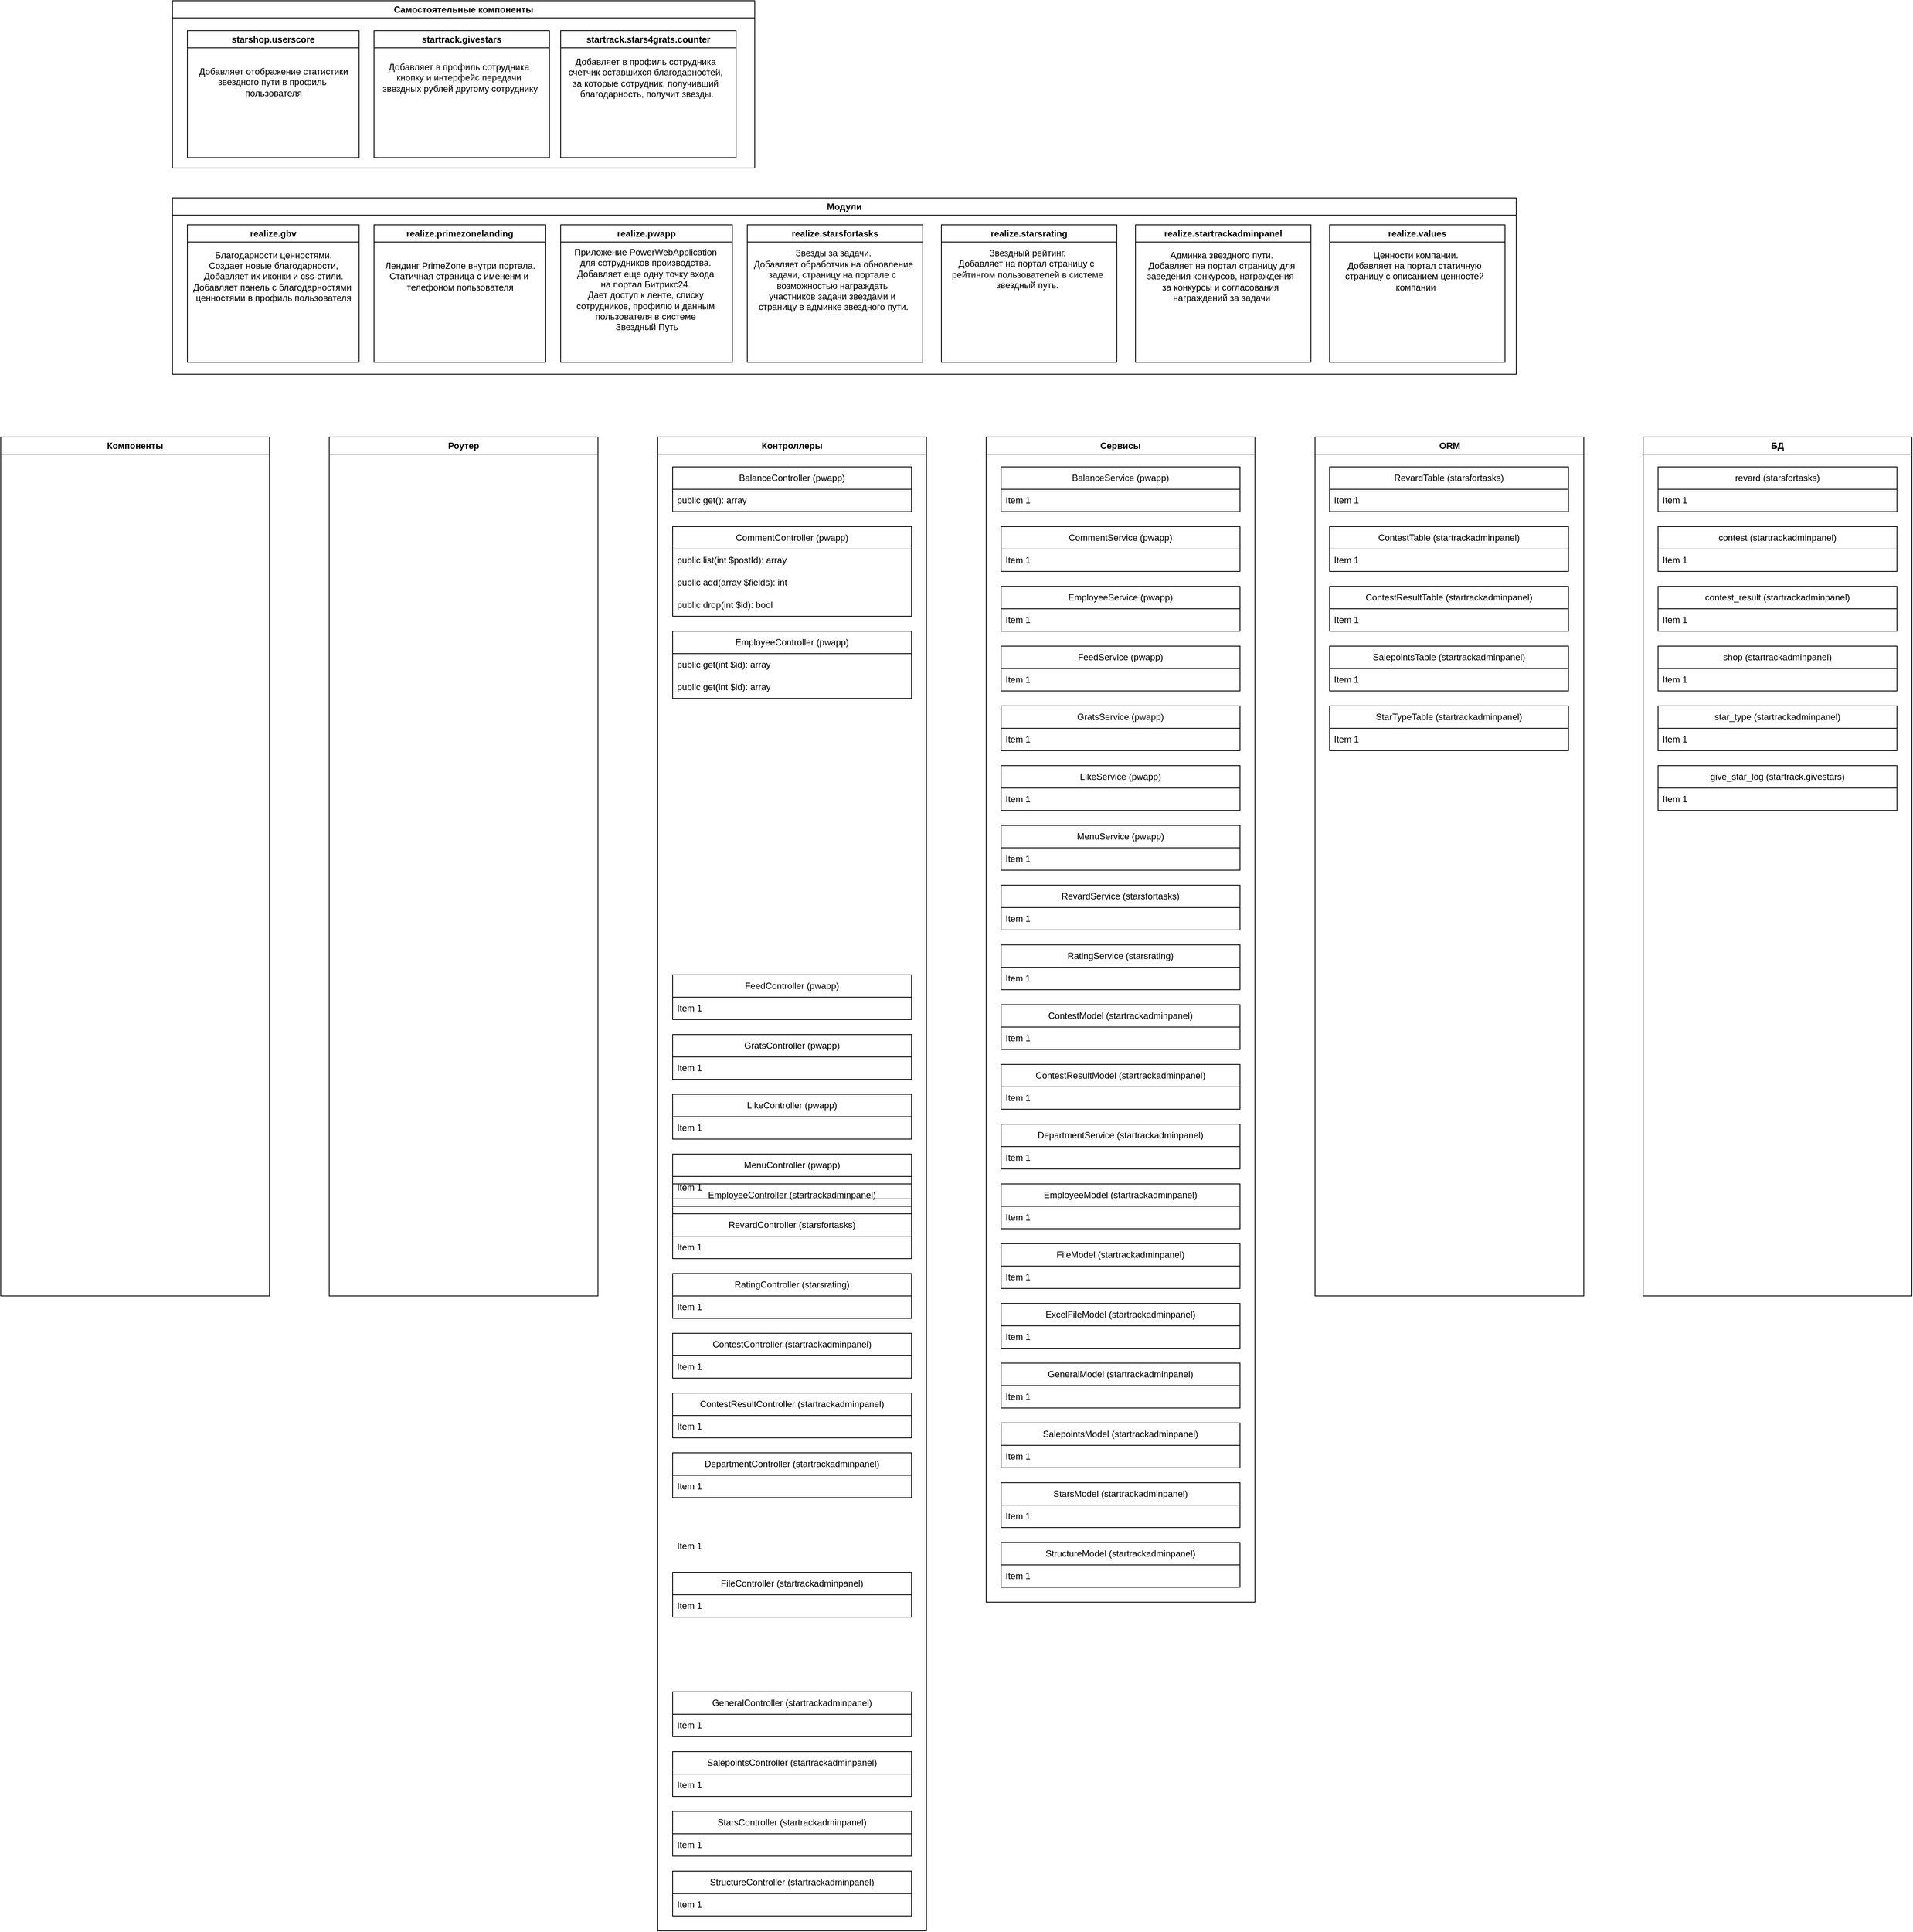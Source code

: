 <mxfile version="26.1.3">
  <diagram name="Страница — 1" id="7YhYr_va-TCdTjCw_P9J">
    <mxGraphModel dx="2718" dy="1756" grid="1" gridSize="10" guides="1" tooltips="1" connect="1" arrows="1" fold="1" page="1" pageScale="1" pageWidth="827" pageHeight="1169" math="0" shadow="0">
      <root>
        <mxCell id="0" />
        <mxCell id="1" parent="0" />
        <mxCell id="W7qoIp80rK4BXS5TUZ5P-1" value="Роутер" style="swimlane;whiteSpace=wrap;html=1;" parent="1" vertex="1">
          <mxGeometry x="-440" width="360" height="1150" as="geometry" />
        </mxCell>
        <mxCell id="W7qoIp80rK4BXS5TUZ5P-2" value="Контроллеры" style="swimlane;whiteSpace=wrap;html=1;" parent="1" vertex="1">
          <mxGeometry width="360" height="2000" as="geometry" />
        </mxCell>
        <mxCell id="W7qoIp80rK4BXS5TUZ5P-6" value="BalanceController (pwapp)" style="swimlane;fontStyle=0;childLayout=stackLayout;horizontal=1;startSize=30;horizontalStack=0;resizeParent=1;resizeParentMax=0;resizeLast=0;collapsible=1;marginBottom=0;whiteSpace=wrap;html=1;" parent="W7qoIp80rK4BXS5TUZ5P-2" vertex="1">
          <mxGeometry x="20" y="40" width="320" height="60" as="geometry" />
        </mxCell>
        <mxCell id="W7qoIp80rK4BXS5TUZ5P-7" value="public get(): array" style="text;strokeColor=none;fillColor=none;align=left;verticalAlign=middle;spacingLeft=4;spacingRight=4;overflow=hidden;points=[[0,0.5],[1,0.5]];portConstraint=eastwest;rotatable=0;whiteSpace=wrap;html=1;" parent="W7qoIp80rK4BXS5TUZ5P-6" vertex="1">
          <mxGeometry y="30" width="320" height="30" as="geometry" />
        </mxCell>
        <mxCell id="W7qoIp80rK4BXS5TUZ5P-11" value="CommentController (pwapp)" style="swimlane;fontStyle=0;childLayout=stackLayout;horizontal=1;startSize=30;horizontalStack=0;resizeParent=1;resizeParentMax=0;resizeLast=0;collapsible=1;marginBottom=0;whiteSpace=wrap;html=1;" parent="W7qoIp80rK4BXS5TUZ5P-2" vertex="1">
          <mxGeometry x="20" y="120" width="320" height="120" as="geometry" />
        </mxCell>
        <mxCell id="W7qoIp80rK4BXS5TUZ5P-164" value="public list(int $postId): array" style="text;strokeColor=none;fillColor=none;align=left;verticalAlign=middle;spacingLeft=4;spacingRight=4;overflow=hidden;points=[[0,0.5],[1,0.5]];portConstraint=eastwest;rotatable=0;whiteSpace=wrap;html=1;" parent="W7qoIp80rK4BXS5TUZ5P-11" vertex="1">
          <mxGeometry y="30" width="320" height="30" as="geometry" />
        </mxCell>
        <mxCell id="W7qoIp80rK4BXS5TUZ5P-165" value="public add(array $fields): int" style="text;strokeColor=none;fillColor=none;align=left;verticalAlign=middle;spacingLeft=4;spacingRight=4;overflow=hidden;points=[[0,0.5],[1,0.5]];portConstraint=eastwest;rotatable=0;whiteSpace=wrap;html=1;" parent="W7qoIp80rK4BXS5TUZ5P-11" vertex="1">
          <mxGeometry y="60" width="320" height="30" as="geometry" />
        </mxCell>
        <mxCell id="W7qoIp80rK4BXS5TUZ5P-12" value="public drop(int $id): bool" style="text;strokeColor=none;fillColor=none;align=left;verticalAlign=middle;spacingLeft=4;spacingRight=4;overflow=hidden;points=[[0,0.5],[1,0.5]];portConstraint=eastwest;rotatable=0;whiteSpace=wrap;html=1;" parent="W7qoIp80rK4BXS5TUZ5P-11" vertex="1">
          <mxGeometry y="90" width="320" height="30" as="geometry" />
        </mxCell>
        <mxCell id="W7qoIp80rK4BXS5TUZ5P-63" value="EmployeeController (startrackadminpanel)" style="swimlane;fontStyle=0;childLayout=stackLayout;horizontal=1;startSize=30;horizontalStack=0;resizeParent=1;resizeParentMax=0;resizeLast=0;collapsible=1;marginBottom=0;whiteSpace=wrap;html=1;" parent="W7qoIp80rK4BXS5TUZ5P-2" vertex="1">
          <mxGeometry x="20" y="1000" width="320" height="60" as="geometry" />
        </mxCell>
        <mxCell id="W7qoIp80rK4BXS5TUZ5P-18" value="EmployeeController (pwapp)" style="swimlane;fontStyle=0;childLayout=stackLayout;horizontal=1;startSize=30;horizontalStack=0;resizeParent=1;resizeParentMax=0;resizeLast=0;collapsible=1;marginBottom=0;whiteSpace=wrap;html=1;" parent="W7qoIp80rK4BXS5TUZ5P-2" vertex="1">
          <mxGeometry x="20" y="260" width="320" height="90" as="geometry" />
        </mxCell>
        <mxCell id="dHAQn9XlCyXdEDSMRAJb-1" value="public get(int $id): array" style="text;strokeColor=none;fillColor=none;align=left;verticalAlign=middle;spacingLeft=4;spacingRight=4;overflow=hidden;points=[[0,0.5],[1,0.5]];portConstraint=eastwest;rotatable=0;whiteSpace=wrap;html=1;" vertex="1" parent="W7qoIp80rK4BXS5TUZ5P-18">
          <mxGeometry y="30" width="320" height="30" as="geometry" />
        </mxCell>
        <mxCell id="W7qoIp80rK4BXS5TUZ5P-166" value="public get(int $id): array" style="text;strokeColor=none;fillColor=none;align=left;verticalAlign=middle;spacingLeft=4;spacingRight=4;overflow=hidden;points=[[0,0.5],[1,0.5]];portConstraint=eastwest;rotatable=0;whiteSpace=wrap;html=1;" parent="W7qoIp80rK4BXS5TUZ5P-18" vertex="1">
          <mxGeometry y="60" width="320" height="30" as="geometry" />
        </mxCell>
        <mxCell id="W7qoIp80rK4BXS5TUZ5P-20" value="FeedController (pwapp)" style="swimlane;fontStyle=0;childLayout=stackLayout;horizontal=1;startSize=30;horizontalStack=0;resizeParent=1;resizeParentMax=0;resizeLast=0;collapsible=1;marginBottom=0;whiteSpace=wrap;html=1;" parent="W7qoIp80rK4BXS5TUZ5P-2" vertex="1">
          <mxGeometry x="20" y="720" width="320" height="60" as="geometry" />
        </mxCell>
        <mxCell id="W7qoIp80rK4BXS5TUZ5P-21" value="Item 1" style="text;strokeColor=none;fillColor=none;align=left;verticalAlign=middle;spacingLeft=4;spacingRight=4;overflow=hidden;points=[[0,0.5],[1,0.5]];portConstraint=eastwest;rotatable=0;whiteSpace=wrap;html=1;" parent="W7qoIp80rK4BXS5TUZ5P-20" vertex="1">
          <mxGeometry y="30" width="320" height="30" as="geometry" />
        </mxCell>
        <mxCell id="W7qoIp80rK4BXS5TUZ5P-22" value="GratsController (pwapp)" style="swimlane;fontStyle=0;childLayout=stackLayout;horizontal=1;startSize=30;horizontalStack=0;resizeParent=1;resizeParentMax=0;resizeLast=0;collapsible=1;marginBottom=0;whiteSpace=wrap;html=1;" parent="W7qoIp80rK4BXS5TUZ5P-2" vertex="1">
          <mxGeometry x="20" y="800" width="320" height="60" as="geometry" />
        </mxCell>
        <mxCell id="W7qoIp80rK4BXS5TUZ5P-23" value="Item 1" style="text;strokeColor=none;fillColor=none;align=left;verticalAlign=middle;spacingLeft=4;spacingRight=4;overflow=hidden;points=[[0,0.5],[1,0.5]];portConstraint=eastwest;rotatable=0;whiteSpace=wrap;html=1;" parent="W7qoIp80rK4BXS5TUZ5P-22" vertex="1">
          <mxGeometry y="30" width="320" height="30" as="geometry" />
        </mxCell>
        <mxCell id="W7qoIp80rK4BXS5TUZ5P-24" value="LikeController (pwapp)" style="swimlane;fontStyle=0;childLayout=stackLayout;horizontal=1;startSize=30;horizontalStack=0;resizeParent=1;resizeParentMax=0;resizeLast=0;collapsible=1;marginBottom=0;whiteSpace=wrap;html=1;" parent="W7qoIp80rK4BXS5TUZ5P-2" vertex="1">
          <mxGeometry x="20" y="880" width="320" height="60" as="geometry" />
        </mxCell>
        <mxCell id="W7qoIp80rK4BXS5TUZ5P-25" value="Item 1" style="text;strokeColor=none;fillColor=none;align=left;verticalAlign=middle;spacingLeft=4;spacingRight=4;overflow=hidden;points=[[0,0.5],[1,0.5]];portConstraint=eastwest;rotatable=0;whiteSpace=wrap;html=1;" parent="W7qoIp80rK4BXS5TUZ5P-24" vertex="1">
          <mxGeometry y="30" width="320" height="30" as="geometry" />
        </mxCell>
        <mxCell id="W7qoIp80rK4BXS5TUZ5P-26" value="MenuController (pwapp)" style="swimlane;fontStyle=0;childLayout=stackLayout;horizontal=1;startSize=30;horizontalStack=0;resizeParent=1;resizeParentMax=0;resizeLast=0;collapsible=1;marginBottom=0;whiteSpace=wrap;html=1;" parent="W7qoIp80rK4BXS5TUZ5P-2" vertex="1">
          <mxGeometry x="20" y="960" width="320" height="60" as="geometry" />
        </mxCell>
        <mxCell id="W7qoIp80rK4BXS5TUZ5P-27" value="Item 1" style="text;strokeColor=none;fillColor=none;align=left;verticalAlign=middle;spacingLeft=4;spacingRight=4;overflow=hidden;points=[[0,0.5],[1,0.5]];portConstraint=eastwest;rotatable=0;whiteSpace=wrap;html=1;" parent="W7qoIp80rK4BXS5TUZ5P-26" vertex="1">
          <mxGeometry y="30" width="320" height="30" as="geometry" />
        </mxCell>
        <mxCell id="W7qoIp80rK4BXS5TUZ5P-43" value="RevardController (starsfortasks)" style="swimlane;fontStyle=0;childLayout=stackLayout;horizontal=1;startSize=30;horizontalStack=0;resizeParent=1;resizeParentMax=0;resizeLast=0;collapsible=1;marginBottom=0;whiteSpace=wrap;html=1;" parent="W7qoIp80rK4BXS5TUZ5P-2" vertex="1">
          <mxGeometry x="20" y="1040" width="320" height="60" as="geometry" />
        </mxCell>
        <mxCell id="W7qoIp80rK4BXS5TUZ5P-44" value="Item 1" style="text;strokeColor=none;fillColor=none;align=left;verticalAlign=middle;spacingLeft=4;spacingRight=4;overflow=hidden;points=[[0,0.5],[1,0.5]];portConstraint=eastwest;rotatable=0;whiteSpace=wrap;html=1;" parent="W7qoIp80rK4BXS5TUZ5P-43" vertex="1">
          <mxGeometry y="30" width="320" height="30" as="geometry" />
        </mxCell>
        <mxCell id="W7qoIp80rK4BXS5TUZ5P-45" value="RatingController (starsrating)" style="swimlane;fontStyle=0;childLayout=stackLayout;horizontal=1;startSize=30;horizontalStack=0;resizeParent=1;resizeParentMax=0;resizeLast=0;collapsible=1;marginBottom=0;whiteSpace=wrap;html=1;" parent="W7qoIp80rK4BXS5TUZ5P-2" vertex="1">
          <mxGeometry x="20" y="1120" width="320" height="60" as="geometry" />
        </mxCell>
        <mxCell id="W7qoIp80rK4BXS5TUZ5P-46" value="Item 1" style="text;strokeColor=none;fillColor=none;align=left;verticalAlign=middle;spacingLeft=4;spacingRight=4;overflow=hidden;points=[[0,0.5],[1,0.5]];portConstraint=eastwest;rotatable=0;whiteSpace=wrap;html=1;" parent="W7qoIp80rK4BXS5TUZ5P-45" vertex="1">
          <mxGeometry y="30" width="320" height="30" as="geometry" />
        </mxCell>
        <mxCell id="W7qoIp80rK4BXS5TUZ5P-47" value="ContestController (startrackadminpanel)" style="swimlane;fontStyle=0;childLayout=stackLayout;horizontal=1;startSize=30;horizontalStack=0;resizeParent=1;resizeParentMax=0;resizeLast=0;collapsible=1;marginBottom=0;whiteSpace=wrap;html=1;" parent="W7qoIp80rK4BXS5TUZ5P-2" vertex="1">
          <mxGeometry x="20" y="1200" width="320" height="60" as="geometry" />
        </mxCell>
        <mxCell id="W7qoIp80rK4BXS5TUZ5P-48" value="Item 1" style="text;strokeColor=none;fillColor=none;align=left;verticalAlign=middle;spacingLeft=4;spacingRight=4;overflow=hidden;points=[[0,0.5],[1,0.5]];portConstraint=eastwest;rotatable=0;whiteSpace=wrap;html=1;" parent="W7qoIp80rK4BXS5TUZ5P-47" vertex="1">
          <mxGeometry y="30" width="320" height="30" as="geometry" />
        </mxCell>
        <mxCell id="W7qoIp80rK4BXS5TUZ5P-49" value="ContestResultController (startrackadminpanel)" style="swimlane;fontStyle=0;childLayout=stackLayout;horizontal=1;startSize=30;horizontalStack=0;resizeParent=1;resizeParentMax=0;resizeLast=0;collapsible=1;marginBottom=0;whiteSpace=wrap;html=1;" parent="W7qoIp80rK4BXS5TUZ5P-2" vertex="1">
          <mxGeometry x="20" y="1280" width="320" height="60" as="geometry" />
        </mxCell>
        <mxCell id="W7qoIp80rK4BXS5TUZ5P-50" value="Item 1" style="text;strokeColor=none;fillColor=none;align=left;verticalAlign=middle;spacingLeft=4;spacingRight=4;overflow=hidden;points=[[0,0.5],[1,0.5]];portConstraint=eastwest;rotatable=0;whiteSpace=wrap;html=1;" parent="W7qoIp80rK4BXS5TUZ5P-49" vertex="1">
          <mxGeometry y="30" width="320" height="30" as="geometry" />
        </mxCell>
        <mxCell id="W7qoIp80rK4BXS5TUZ5P-51" value="DepartmentController (startrackadminpanel)" style="swimlane;fontStyle=0;childLayout=stackLayout;horizontal=1;startSize=30;horizontalStack=0;resizeParent=1;resizeParentMax=0;resizeLast=0;collapsible=1;marginBottom=0;whiteSpace=wrap;html=1;" parent="W7qoIp80rK4BXS5TUZ5P-2" vertex="1">
          <mxGeometry x="20" y="1360" width="320" height="60" as="geometry" />
        </mxCell>
        <mxCell id="W7qoIp80rK4BXS5TUZ5P-52" value="Item 1" style="text;strokeColor=none;fillColor=none;align=left;verticalAlign=middle;spacingLeft=4;spacingRight=4;overflow=hidden;points=[[0,0.5],[1,0.5]];portConstraint=eastwest;rotatable=0;whiteSpace=wrap;html=1;" parent="W7qoIp80rK4BXS5TUZ5P-51" vertex="1">
          <mxGeometry y="30" width="320" height="30" as="geometry" />
        </mxCell>
        <mxCell id="W7qoIp80rK4BXS5TUZ5P-64" value="Item 1" style="text;strokeColor=none;fillColor=none;align=left;verticalAlign=middle;spacingLeft=4;spacingRight=4;overflow=hidden;points=[[0,0.5],[1,0.5]];portConstraint=eastwest;rotatable=0;whiteSpace=wrap;html=1;" parent="W7qoIp80rK4BXS5TUZ5P-2" vertex="1">
          <mxGeometry x="20" y="1470" width="320" height="30" as="geometry" />
        </mxCell>
        <mxCell id="W7qoIp80rK4BXS5TUZ5P-53" value="FileController (startrackadminpanel)" style="swimlane;fontStyle=0;childLayout=stackLayout;horizontal=1;startSize=30;horizontalStack=0;resizeParent=1;resizeParentMax=0;resizeLast=0;collapsible=1;marginBottom=0;whiteSpace=wrap;html=1;" parent="W7qoIp80rK4BXS5TUZ5P-2" vertex="1">
          <mxGeometry x="20" y="1520" width="320" height="60" as="geometry" />
        </mxCell>
        <mxCell id="W7qoIp80rK4BXS5TUZ5P-54" value="Item 1" style="text;strokeColor=none;fillColor=none;align=left;verticalAlign=middle;spacingLeft=4;spacingRight=4;overflow=hidden;points=[[0,0.5],[1,0.5]];portConstraint=eastwest;rotatable=0;whiteSpace=wrap;html=1;" parent="W7qoIp80rK4BXS5TUZ5P-53" vertex="1">
          <mxGeometry y="30" width="320" height="30" as="geometry" />
        </mxCell>
        <mxCell id="W7qoIp80rK4BXS5TUZ5P-55" value="GeneralController (startrackadminpanel)" style="swimlane;fontStyle=0;childLayout=stackLayout;horizontal=1;startSize=30;horizontalStack=0;resizeParent=1;resizeParentMax=0;resizeLast=0;collapsible=1;marginBottom=0;whiteSpace=wrap;html=1;" parent="W7qoIp80rK4BXS5TUZ5P-2" vertex="1">
          <mxGeometry x="20" y="1680" width="320" height="60" as="geometry" />
        </mxCell>
        <mxCell id="W7qoIp80rK4BXS5TUZ5P-56" value="Item 1" style="text;strokeColor=none;fillColor=none;align=left;verticalAlign=middle;spacingLeft=4;spacingRight=4;overflow=hidden;points=[[0,0.5],[1,0.5]];portConstraint=eastwest;rotatable=0;whiteSpace=wrap;html=1;" parent="W7qoIp80rK4BXS5TUZ5P-55" vertex="1">
          <mxGeometry y="30" width="320" height="30" as="geometry" />
        </mxCell>
        <mxCell id="W7qoIp80rK4BXS5TUZ5P-57" value="SalepointsController (startrackadminpanel)" style="swimlane;fontStyle=0;childLayout=stackLayout;horizontal=1;startSize=30;horizontalStack=0;resizeParent=1;resizeParentMax=0;resizeLast=0;collapsible=1;marginBottom=0;whiteSpace=wrap;html=1;" parent="W7qoIp80rK4BXS5TUZ5P-2" vertex="1">
          <mxGeometry x="20" y="1760" width="320" height="60" as="geometry" />
        </mxCell>
        <mxCell id="W7qoIp80rK4BXS5TUZ5P-58" value="Item 1" style="text;strokeColor=none;fillColor=none;align=left;verticalAlign=middle;spacingLeft=4;spacingRight=4;overflow=hidden;points=[[0,0.5],[1,0.5]];portConstraint=eastwest;rotatable=0;whiteSpace=wrap;html=1;" parent="W7qoIp80rK4BXS5TUZ5P-57" vertex="1">
          <mxGeometry y="30" width="320" height="30" as="geometry" />
        </mxCell>
        <mxCell id="W7qoIp80rK4BXS5TUZ5P-59" value="StarsController (startrackadminpanel)" style="swimlane;fontStyle=0;childLayout=stackLayout;horizontal=1;startSize=30;horizontalStack=0;resizeParent=1;resizeParentMax=0;resizeLast=0;collapsible=1;marginBottom=0;whiteSpace=wrap;html=1;" parent="W7qoIp80rK4BXS5TUZ5P-2" vertex="1">
          <mxGeometry x="20" y="1840" width="320" height="60" as="geometry" />
        </mxCell>
        <mxCell id="W7qoIp80rK4BXS5TUZ5P-60" value="Item 1" style="text;strokeColor=none;fillColor=none;align=left;verticalAlign=middle;spacingLeft=4;spacingRight=4;overflow=hidden;points=[[0,0.5],[1,0.5]];portConstraint=eastwest;rotatable=0;whiteSpace=wrap;html=1;" parent="W7qoIp80rK4BXS5TUZ5P-59" vertex="1">
          <mxGeometry y="30" width="320" height="30" as="geometry" />
        </mxCell>
        <mxCell id="W7qoIp80rK4BXS5TUZ5P-61" value="StructureController (startrackadminpanel)" style="swimlane;fontStyle=0;childLayout=stackLayout;horizontal=1;startSize=30;horizontalStack=0;resizeParent=1;resizeParentMax=0;resizeLast=0;collapsible=1;marginBottom=0;whiteSpace=wrap;html=1;" parent="W7qoIp80rK4BXS5TUZ5P-2" vertex="1">
          <mxGeometry x="20" y="1920" width="320" height="60" as="geometry" />
        </mxCell>
        <mxCell id="W7qoIp80rK4BXS5TUZ5P-62" value="Item 1" style="text;strokeColor=none;fillColor=none;align=left;verticalAlign=middle;spacingLeft=4;spacingRight=4;overflow=hidden;points=[[0,0.5],[1,0.5]];portConstraint=eastwest;rotatable=0;whiteSpace=wrap;html=1;" parent="W7qoIp80rK4BXS5TUZ5P-61" vertex="1">
          <mxGeometry y="30" width="320" height="30" as="geometry" />
        </mxCell>
        <mxCell id="W7qoIp80rK4BXS5TUZ5P-3" value="Сервисы" style="swimlane;whiteSpace=wrap;html=1;" parent="1" vertex="1">
          <mxGeometry x="440" width="360" height="1560" as="geometry" />
        </mxCell>
        <mxCell id="W7qoIp80rK4BXS5TUZ5P-93" value="BalanceService (pwapp)" style="swimlane;fontStyle=0;childLayout=stackLayout;horizontal=1;startSize=30;horizontalStack=0;resizeParent=1;resizeParentMax=0;resizeLast=0;collapsible=1;marginBottom=0;whiteSpace=wrap;html=1;" parent="W7qoIp80rK4BXS5TUZ5P-3" vertex="1">
          <mxGeometry x="20" y="40" width="320" height="60" as="geometry" />
        </mxCell>
        <mxCell id="W7qoIp80rK4BXS5TUZ5P-94" value="Item 1" style="text;strokeColor=none;fillColor=none;align=left;verticalAlign=middle;spacingLeft=4;spacingRight=4;overflow=hidden;points=[[0,0.5],[1,0.5]];portConstraint=eastwest;rotatable=0;whiteSpace=wrap;html=1;" parent="W7qoIp80rK4BXS5TUZ5P-93" vertex="1">
          <mxGeometry y="30" width="320" height="30" as="geometry" />
        </mxCell>
        <mxCell id="W7qoIp80rK4BXS5TUZ5P-95" value="CommentService (pwapp)" style="swimlane;fontStyle=0;childLayout=stackLayout;horizontal=1;startSize=30;horizontalStack=0;resizeParent=1;resizeParentMax=0;resizeLast=0;collapsible=1;marginBottom=0;whiteSpace=wrap;html=1;" parent="W7qoIp80rK4BXS5TUZ5P-3" vertex="1">
          <mxGeometry x="20" y="120" width="320" height="60" as="geometry" />
        </mxCell>
        <mxCell id="W7qoIp80rK4BXS5TUZ5P-96" value="Item 1" style="text;strokeColor=none;fillColor=none;align=left;verticalAlign=middle;spacingLeft=4;spacingRight=4;overflow=hidden;points=[[0,0.5],[1,0.5]];portConstraint=eastwest;rotatable=0;whiteSpace=wrap;html=1;" parent="W7qoIp80rK4BXS5TUZ5P-95" vertex="1">
          <mxGeometry y="30" width="320" height="30" as="geometry" />
        </mxCell>
        <mxCell id="W7qoIp80rK4BXS5TUZ5P-97" value="EmployeeService (pwapp)" style="swimlane;fontStyle=0;childLayout=stackLayout;horizontal=1;startSize=30;horizontalStack=0;resizeParent=1;resizeParentMax=0;resizeLast=0;collapsible=1;marginBottom=0;whiteSpace=wrap;html=1;" parent="W7qoIp80rK4BXS5TUZ5P-3" vertex="1">
          <mxGeometry x="20" y="200" width="320" height="60" as="geometry" />
        </mxCell>
        <mxCell id="W7qoIp80rK4BXS5TUZ5P-98" value="Item 1" style="text;strokeColor=none;fillColor=none;align=left;verticalAlign=middle;spacingLeft=4;spacingRight=4;overflow=hidden;points=[[0,0.5],[1,0.5]];portConstraint=eastwest;rotatable=0;whiteSpace=wrap;html=1;" parent="W7qoIp80rK4BXS5TUZ5P-97" vertex="1">
          <mxGeometry y="30" width="320" height="30" as="geometry" />
        </mxCell>
        <mxCell id="W7qoIp80rK4BXS5TUZ5P-99" value="FeedService (pwapp)" style="swimlane;fontStyle=0;childLayout=stackLayout;horizontal=1;startSize=30;horizontalStack=0;resizeParent=1;resizeParentMax=0;resizeLast=0;collapsible=1;marginBottom=0;whiteSpace=wrap;html=1;" parent="W7qoIp80rK4BXS5TUZ5P-3" vertex="1">
          <mxGeometry x="20" y="280" width="320" height="60" as="geometry" />
        </mxCell>
        <mxCell id="W7qoIp80rK4BXS5TUZ5P-100" value="Item 1" style="text;strokeColor=none;fillColor=none;align=left;verticalAlign=middle;spacingLeft=4;spacingRight=4;overflow=hidden;points=[[0,0.5],[1,0.5]];portConstraint=eastwest;rotatable=0;whiteSpace=wrap;html=1;" parent="W7qoIp80rK4BXS5TUZ5P-99" vertex="1">
          <mxGeometry y="30" width="320" height="30" as="geometry" />
        </mxCell>
        <mxCell id="W7qoIp80rK4BXS5TUZ5P-101" value="GratsService (pwapp)" style="swimlane;fontStyle=0;childLayout=stackLayout;horizontal=1;startSize=30;horizontalStack=0;resizeParent=1;resizeParentMax=0;resizeLast=0;collapsible=1;marginBottom=0;whiteSpace=wrap;html=1;" parent="W7qoIp80rK4BXS5TUZ5P-3" vertex="1">
          <mxGeometry x="20" y="360" width="320" height="60" as="geometry" />
        </mxCell>
        <mxCell id="W7qoIp80rK4BXS5TUZ5P-102" value="Item 1" style="text;strokeColor=none;fillColor=none;align=left;verticalAlign=middle;spacingLeft=4;spacingRight=4;overflow=hidden;points=[[0,0.5],[1,0.5]];portConstraint=eastwest;rotatable=0;whiteSpace=wrap;html=1;" parent="W7qoIp80rK4BXS5TUZ5P-101" vertex="1">
          <mxGeometry y="30" width="320" height="30" as="geometry" />
        </mxCell>
        <mxCell id="W7qoIp80rK4BXS5TUZ5P-103" value="LikeService (pwapp)" style="swimlane;fontStyle=0;childLayout=stackLayout;horizontal=1;startSize=30;horizontalStack=0;resizeParent=1;resizeParentMax=0;resizeLast=0;collapsible=1;marginBottom=0;whiteSpace=wrap;html=1;" parent="W7qoIp80rK4BXS5TUZ5P-3" vertex="1">
          <mxGeometry x="20" y="440" width="320" height="60" as="geometry" />
        </mxCell>
        <mxCell id="W7qoIp80rK4BXS5TUZ5P-104" value="Item 1" style="text;strokeColor=none;fillColor=none;align=left;verticalAlign=middle;spacingLeft=4;spacingRight=4;overflow=hidden;points=[[0,0.5],[1,0.5]];portConstraint=eastwest;rotatable=0;whiteSpace=wrap;html=1;" parent="W7qoIp80rK4BXS5TUZ5P-103" vertex="1">
          <mxGeometry y="30" width="320" height="30" as="geometry" />
        </mxCell>
        <mxCell id="W7qoIp80rK4BXS5TUZ5P-105" value="MenuService (pwapp)" style="swimlane;fontStyle=0;childLayout=stackLayout;horizontal=1;startSize=30;horizontalStack=0;resizeParent=1;resizeParentMax=0;resizeLast=0;collapsible=1;marginBottom=0;whiteSpace=wrap;html=1;" parent="W7qoIp80rK4BXS5TUZ5P-3" vertex="1">
          <mxGeometry x="20" y="520" width="320" height="60" as="geometry" />
        </mxCell>
        <mxCell id="W7qoIp80rK4BXS5TUZ5P-106" value="Item 1" style="text;strokeColor=none;fillColor=none;align=left;verticalAlign=middle;spacingLeft=4;spacingRight=4;overflow=hidden;points=[[0,0.5],[1,0.5]];portConstraint=eastwest;rotatable=0;whiteSpace=wrap;html=1;" parent="W7qoIp80rK4BXS5TUZ5P-105" vertex="1">
          <mxGeometry y="30" width="320" height="30" as="geometry" />
        </mxCell>
        <mxCell id="W7qoIp80rK4BXS5TUZ5P-107" value="RevardService (starsfortasks)" style="swimlane;fontStyle=0;childLayout=stackLayout;horizontal=1;startSize=30;horizontalStack=0;resizeParent=1;resizeParentMax=0;resizeLast=0;collapsible=1;marginBottom=0;whiteSpace=wrap;html=1;" parent="W7qoIp80rK4BXS5TUZ5P-3" vertex="1">
          <mxGeometry x="20" y="600" width="320" height="60" as="geometry" />
        </mxCell>
        <mxCell id="W7qoIp80rK4BXS5TUZ5P-108" value="Item 1" style="text;strokeColor=none;fillColor=none;align=left;verticalAlign=middle;spacingLeft=4;spacingRight=4;overflow=hidden;points=[[0,0.5],[1,0.5]];portConstraint=eastwest;rotatable=0;whiteSpace=wrap;html=1;" parent="W7qoIp80rK4BXS5TUZ5P-107" vertex="1">
          <mxGeometry y="30" width="320" height="30" as="geometry" />
        </mxCell>
        <mxCell id="W7qoIp80rK4BXS5TUZ5P-109" value="RatingService (starsrating)" style="swimlane;fontStyle=0;childLayout=stackLayout;horizontal=1;startSize=30;horizontalStack=0;resizeParent=1;resizeParentMax=0;resizeLast=0;collapsible=1;marginBottom=0;whiteSpace=wrap;html=1;" parent="W7qoIp80rK4BXS5TUZ5P-3" vertex="1">
          <mxGeometry x="20" y="680" width="320" height="60" as="geometry" />
        </mxCell>
        <mxCell id="W7qoIp80rK4BXS5TUZ5P-110" value="Item 1" style="text;strokeColor=none;fillColor=none;align=left;verticalAlign=middle;spacingLeft=4;spacingRight=4;overflow=hidden;points=[[0,0.5],[1,0.5]];portConstraint=eastwest;rotatable=0;whiteSpace=wrap;html=1;" parent="W7qoIp80rK4BXS5TUZ5P-109" vertex="1">
          <mxGeometry y="30" width="320" height="30" as="geometry" />
        </mxCell>
        <mxCell id="W7qoIp80rK4BXS5TUZ5P-111" value="DepartmentService (startrackadminpanel)" style="swimlane;fontStyle=0;childLayout=stackLayout;horizontal=1;startSize=30;horizontalStack=0;resizeParent=1;resizeParentMax=0;resizeLast=0;collapsible=1;marginBottom=0;whiteSpace=wrap;html=1;" parent="W7qoIp80rK4BXS5TUZ5P-3" vertex="1">
          <mxGeometry x="20" y="920" width="320" height="60" as="geometry" />
        </mxCell>
        <mxCell id="W7qoIp80rK4BXS5TUZ5P-112" value="Item 1" style="text;strokeColor=none;fillColor=none;align=left;verticalAlign=middle;spacingLeft=4;spacingRight=4;overflow=hidden;points=[[0,0.5],[1,0.5]];portConstraint=eastwest;rotatable=0;whiteSpace=wrap;html=1;" parent="W7qoIp80rK4BXS5TUZ5P-111" vertex="1">
          <mxGeometry y="30" width="320" height="30" as="geometry" />
        </mxCell>
        <mxCell id="W7qoIp80rK4BXS5TUZ5P-113" value="ContestModel (startrackadminpanel)" style="swimlane;fontStyle=0;childLayout=stackLayout;horizontal=1;startSize=30;horizontalStack=0;resizeParent=1;resizeParentMax=0;resizeLast=0;collapsible=1;marginBottom=0;whiteSpace=wrap;html=1;" parent="W7qoIp80rK4BXS5TUZ5P-3" vertex="1">
          <mxGeometry x="20" y="760" width="320" height="60" as="geometry" />
        </mxCell>
        <mxCell id="W7qoIp80rK4BXS5TUZ5P-114" value="Item 1" style="text;strokeColor=none;fillColor=none;align=left;verticalAlign=middle;spacingLeft=4;spacingRight=4;overflow=hidden;points=[[0,0.5],[1,0.5]];portConstraint=eastwest;rotatable=0;whiteSpace=wrap;html=1;" parent="W7qoIp80rK4BXS5TUZ5P-113" vertex="1">
          <mxGeometry y="30" width="320" height="30" as="geometry" />
        </mxCell>
        <mxCell id="W7qoIp80rK4BXS5TUZ5P-115" value="ContestResultModel (startrackadminpanel)" style="swimlane;fontStyle=0;childLayout=stackLayout;horizontal=1;startSize=30;horizontalStack=0;resizeParent=1;resizeParentMax=0;resizeLast=0;collapsible=1;marginBottom=0;whiteSpace=wrap;html=1;" parent="W7qoIp80rK4BXS5TUZ5P-3" vertex="1">
          <mxGeometry x="20" y="840" width="320" height="60" as="geometry" />
        </mxCell>
        <mxCell id="W7qoIp80rK4BXS5TUZ5P-116" value="Item 1" style="text;strokeColor=none;fillColor=none;align=left;verticalAlign=middle;spacingLeft=4;spacingRight=4;overflow=hidden;points=[[0,0.5],[1,0.5]];portConstraint=eastwest;rotatable=0;whiteSpace=wrap;html=1;" parent="W7qoIp80rK4BXS5TUZ5P-115" vertex="1">
          <mxGeometry y="30" width="320" height="30" as="geometry" />
        </mxCell>
        <mxCell id="W7qoIp80rK4BXS5TUZ5P-117" value="EmployeeModel (startrackadminpanel)" style="swimlane;fontStyle=0;childLayout=stackLayout;horizontal=1;startSize=30;horizontalStack=0;resizeParent=1;resizeParentMax=0;resizeLast=0;collapsible=1;marginBottom=0;whiteSpace=wrap;html=1;" parent="W7qoIp80rK4BXS5TUZ5P-3" vertex="1">
          <mxGeometry x="20" y="1000" width="320" height="60" as="geometry" />
        </mxCell>
        <mxCell id="W7qoIp80rK4BXS5TUZ5P-118" value="Item 1" style="text;strokeColor=none;fillColor=none;align=left;verticalAlign=middle;spacingLeft=4;spacingRight=4;overflow=hidden;points=[[0,0.5],[1,0.5]];portConstraint=eastwest;rotatable=0;whiteSpace=wrap;html=1;" parent="W7qoIp80rK4BXS5TUZ5P-117" vertex="1">
          <mxGeometry y="30" width="320" height="30" as="geometry" />
        </mxCell>
        <mxCell id="W7qoIp80rK4BXS5TUZ5P-119" value="FileModel (startrackadminpanel)" style="swimlane;fontStyle=0;childLayout=stackLayout;horizontal=1;startSize=30;horizontalStack=0;resizeParent=1;resizeParentMax=0;resizeLast=0;collapsible=1;marginBottom=0;whiteSpace=wrap;html=1;" parent="W7qoIp80rK4BXS5TUZ5P-3" vertex="1">
          <mxGeometry x="20" y="1080" width="320" height="60" as="geometry" />
        </mxCell>
        <mxCell id="W7qoIp80rK4BXS5TUZ5P-120" value="Item 1" style="text;strokeColor=none;fillColor=none;align=left;verticalAlign=middle;spacingLeft=4;spacingRight=4;overflow=hidden;points=[[0,0.5],[1,0.5]];portConstraint=eastwest;rotatable=0;whiteSpace=wrap;html=1;" parent="W7qoIp80rK4BXS5TUZ5P-119" vertex="1">
          <mxGeometry y="30" width="320" height="30" as="geometry" />
        </mxCell>
        <mxCell id="W7qoIp80rK4BXS5TUZ5P-121" value="ExcelFileModel (startrackadminpanel)" style="swimlane;fontStyle=0;childLayout=stackLayout;horizontal=1;startSize=30;horizontalStack=0;resizeParent=1;resizeParentMax=0;resizeLast=0;collapsible=1;marginBottom=0;whiteSpace=wrap;html=1;" parent="W7qoIp80rK4BXS5TUZ5P-3" vertex="1">
          <mxGeometry x="20" y="1160" width="320" height="60" as="geometry" />
        </mxCell>
        <mxCell id="W7qoIp80rK4BXS5TUZ5P-122" value="Item 1" style="text;strokeColor=none;fillColor=none;align=left;verticalAlign=middle;spacingLeft=4;spacingRight=4;overflow=hidden;points=[[0,0.5],[1,0.5]];portConstraint=eastwest;rotatable=0;whiteSpace=wrap;html=1;" parent="W7qoIp80rK4BXS5TUZ5P-121" vertex="1">
          <mxGeometry y="30" width="320" height="30" as="geometry" />
        </mxCell>
        <mxCell id="W7qoIp80rK4BXS5TUZ5P-123" value="GeneralModel (startrackadminpanel)" style="swimlane;fontStyle=0;childLayout=stackLayout;horizontal=1;startSize=30;horizontalStack=0;resizeParent=1;resizeParentMax=0;resizeLast=0;collapsible=1;marginBottom=0;whiteSpace=wrap;html=1;" parent="W7qoIp80rK4BXS5TUZ5P-3" vertex="1">
          <mxGeometry x="20" y="1240" width="320" height="60" as="geometry" />
        </mxCell>
        <mxCell id="W7qoIp80rK4BXS5TUZ5P-124" value="Item 1" style="text;strokeColor=none;fillColor=none;align=left;verticalAlign=middle;spacingLeft=4;spacingRight=4;overflow=hidden;points=[[0,0.5],[1,0.5]];portConstraint=eastwest;rotatable=0;whiteSpace=wrap;html=1;" parent="W7qoIp80rK4BXS5TUZ5P-123" vertex="1">
          <mxGeometry y="30" width="320" height="30" as="geometry" />
        </mxCell>
        <mxCell id="W7qoIp80rK4BXS5TUZ5P-125" value="SalepointsModel (startrackadminpanel)" style="swimlane;fontStyle=0;childLayout=stackLayout;horizontal=1;startSize=30;horizontalStack=0;resizeParent=1;resizeParentMax=0;resizeLast=0;collapsible=1;marginBottom=0;whiteSpace=wrap;html=1;" parent="W7qoIp80rK4BXS5TUZ5P-3" vertex="1">
          <mxGeometry x="20" y="1320" width="320" height="60" as="geometry" />
        </mxCell>
        <mxCell id="W7qoIp80rK4BXS5TUZ5P-126" value="Item 1" style="text;strokeColor=none;fillColor=none;align=left;verticalAlign=middle;spacingLeft=4;spacingRight=4;overflow=hidden;points=[[0,0.5],[1,0.5]];portConstraint=eastwest;rotatable=0;whiteSpace=wrap;html=1;" parent="W7qoIp80rK4BXS5TUZ5P-125" vertex="1">
          <mxGeometry y="30" width="320" height="30" as="geometry" />
        </mxCell>
        <mxCell id="W7qoIp80rK4BXS5TUZ5P-127" value="StarsModel (startrackadminpanel)" style="swimlane;fontStyle=0;childLayout=stackLayout;horizontal=1;startSize=30;horizontalStack=0;resizeParent=1;resizeParentMax=0;resizeLast=0;collapsible=1;marginBottom=0;whiteSpace=wrap;html=1;" parent="W7qoIp80rK4BXS5TUZ5P-3" vertex="1">
          <mxGeometry x="20" y="1400" width="320" height="60" as="geometry" />
        </mxCell>
        <mxCell id="W7qoIp80rK4BXS5TUZ5P-128" value="Item 1" style="text;strokeColor=none;fillColor=none;align=left;verticalAlign=middle;spacingLeft=4;spacingRight=4;overflow=hidden;points=[[0,0.5],[1,0.5]];portConstraint=eastwest;rotatable=0;whiteSpace=wrap;html=1;" parent="W7qoIp80rK4BXS5TUZ5P-127" vertex="1">
          <mxGeometry y="30" width="320" height="30" as="geometry" />
        </mxCell>
        <mxCell id="W7qoIp80rK4BXS5TUZ5P-129" value="StructureModel (startrackadminpanel)" style="swimlane;fontStyle=0;childLayout=stackLayout;horizontal=1;startSize=30;horizontalStack=0;resizeParent=1;resizeParentMax=0;resizeLast=0;collapsible=1;marginBottom=0;whiteSpace=wrap;html=1;" parent="W7qoIp80rK4BXS5TUZ5P-3" vertex="1">
          <mxGeometry x="20" y="1480" width="320" height="60" as="geometry" />
        </mxCell>
        <mxCell id="W7qoIp80rK4BXS5TUZ5P-130" value="Item 1" style="text;strokeColor=none;fillColor=none;align=left;verticalAlign=middle;spacingLeft=4;spacingRight=4;overflow=hidden;points=[[0,0.5],[1,0.5]];portConstraint=eastwest;rotatable=0;whiteSpace=wrap;html=1;" parent="W7qoIp80rK4BXS5TUZ5P-129" vertex="1">
          <mxGeometry y="30" width="320" height="30" as="geometry" />
        </mxCell>
        <mxCell id="W7qoIp80rK4BXS5TUZ5P-4" value="ORM" style="swimlane;whiteSpace=wrap;html=1;" parent="1" vertex="1">
          <mxGeometry x="880.5" width="360" height="1150" as="geometry" />
        </mxCell>
        <mxCell id="W7qoIp80rK4BXS5TUZ5P-131" value="RevardTable (starsfortasks)" style="swimlane;fontStyle=0;childLayout=stackLayout;horizontal=1;startSize=30;horizontalStack=0;resizeParent=1;resizeParentMax=0;resizeLast=0;collapsible=1;marginBottom=0;whiteSpace=wrap;html=1;" parent="W7qoIp80rK4BXS5TUZ5P-4" vertex="1">
          <mxGeometry x="19.5" y="40" width="320" height="60" as="geometry" />
        </mxCell>
        <mxCell id="W7qoIp80rK4BXS5TUZ5P-132" value="Item 1" style="text;strokeColor=none;fillColor=none;align=left;verticalAlign=middle;spacingLeft=4;spacingRight=4;overflow=hidden;points=[[0,0.5],[1,0.5]];portConstraint=eastwest;rotatable=0;whiteSpace=wrap;html=1;" parent="W7qoIp80rK4BXS5TUZ5P-131" vertex="1">
          <mxGeometry y="30" width="320" height="30" as="geometry" />
        </mxCell>
        <mxCell id="W7qoIp80rK4BXS5TUZ5P-133" value="ContestTable (startrackadminpanel)" style="swimlane;fontStyle=0;childLayout=stackLayout;horizontal=1;startSize=30;horizontalStack=0;resizeParent=1;resizeParentMax=0;resizeLast=0;collapsible=1;marginBottom=0;whiteSpace=wrap;html=1;" parent="W7qoIp80rK4BXS5TUZ5P-4" vertex="1">
          <mxGeometry x="19.5" y="120" width="320" height="60" as="geometry" />
        </mxCell>
        <mxCell id="W7qoIp80rK4BXS5TUZ5P-134" value="Item 1" style="text;strokeColor=none;fillColor=none;align=left;verticalAlign=middle;spacingLeft=4;spacingRight=4;overflow=hidden;points=[[0,0.5],[1,0.5]];portConstraint=eastwest;rotatable=0;whiteSpace=wrap;html=1;" parent="W7qoIp80rK4BXS5TUZ5P-133" vertex="1">
          <mxGeometry y="30" width="320" height="30" as="geometry" />
        </mxCell>
        <mxCell id="W7qoIp80rK4BXS5TUZ5P-135" value="ContestResultTable (startrackadminpanel)" style="swimlane;fontStyle=0;childLayout=stackLayout;horizontal=1;startSize=30;horizontalStack=0;resizeParent=1;resizeParentMax=0;resizeLast=0;collapsible=1;marginBottom=0;whiteSpace=wrap;html=1;" parent="W7qoIp80rK4BXS5TUZ5P-4" vertex="1">
          <mxGeometry x="19.5" y="200" width="320" height="60" as="geometry" />
        </mxCell>
        <mxCell id="W7qoIp80rK4BXS5TUZ5P-136" value="Item 1" style="text;strokeColor=none;fillColor=none;align=left;verticalAlign=middle;spacingLeft=4;spacingRight=4;overflow=hidden;points=[[0,0.5],[1,0.5]];portConstraint=eastwest;rotatable=0;whiteSpace=wrap;html=1;" parent="W7qoIp80rK4BXS5TUZ5P-135" vertex="1">
          <mxGeometry y="30" width="320" height="30" as="geometry" />
        </mxCell>
        <mxCell id="W7qoIp80rK4BXS5TUZ5P-137" value="SalepointsTable (startrackadminpanel)" style="swimlane;fontStyle=0;childLayout=stackLayout;horizontal=1;startSize=30;horizontalStack=0;resizeParent=1;resizeParentMax=0;resizeLast=0;collapsible=1;marginBottom=0;whiteSpace=wrap;html=1;" parent="W7qoIp80rK4BXS5TUZ5P-4" vertex="1">
          <mxGeometry x="19.5" y="280" width="320" height="60" as="geometry" />
        </mxCell>
        <mxCell id="W7qoIp80rK4BXS5TUZ5P-138" value="Item 1" style="text;strokeColor=none;fillColor=none;align=left;verticalAlign=middle;spacingLeft=4;spacingRight=4;overflow=hidden;points=[[0,0.5],[1,0.5]];portConstraint=eastwest;rotatable=0;whiteSpace=wrap;html=1;" parent="W7qoIp80rK4BXS5TUZ5P-137" vertex="1">
          <mxGeometry y="30" width="320" height="30" as="geometry" />
        </mxCell>
        <mxCell id="W7qoIp80rK4BXS5TUZ5P-139" value="StarTypeTable (startrackadminpanel)" style="swimlane;fontStyle=0;childLayout=stackLayout;horizontal=1;startSize=30;horizontalStack=0;resizeParent=1;resizeParentMax=0;resizeLast=0;collapsible=1;marginBottom=0;whiteSpace=wrap;html=1;" parent="W7qoIp80rK4BXS5TUZ5P-4" vertex="1">
          <mxGeometry x="19.5" y="360" width="320" height="60" as="geometry" />
        </mxCell>
        <mxCell id="W7qoIp80rK4BXS5TUZ5P-140" value="Item 1" style="text;strokeColor=none;fillColor=none;align=left;verticalAlign=middle;spacingLeft=4;spacingRight=4;overflow=hidden;points=[[0,0.5],[1,0.5]];portConstraint=eastwest;rotatable=0;whiteSpace=wrap;html=1;" parent="W7qoIp80rK4BXS5TUZ5P-139" vertex="1">
          <mxGeometry y="30" width="320" height="30" as="geometry" />
        </mxCell>
        <mxCell id="W7qoIp80rK4BXS5TUZ5P-5" value="БД" style="swimlane;whiteSpace=wrap;html=1;" parent="1" vertex="1">
          <mxGeometry x="1320" width="360" height="1150" as="geometry" />
        </mxCell>
        <mxCell id="W7qoIp80rK4BXS5TUZ5P-141" value="give_star_log (startrack.givestars)" style="swimlane;fontStyle=0;childLayout=stackLayout;horizontal=1;startSize=30;horizontalStack=0;resizeParent=1;resizeParentMax=0;resizeLast=0;collapsible=1;marginBottom=0;whiteSpace=wrap;html=1;" parent="W7qoIp80rK4BXS5TUZ5P-5" vertex="1">
          <mxGeometry x="20" y="440" width="320" height="60" as="geometry" />
        </mxCell>
        <mxCell id="W7qoIp80rK4BXS5TUZ5P-142" value="Item 1" style="text;strokeColor=none;fillColor=none;align=left;verticalAlign=middle;spacingLeft=4;spacingRight=4;overflow=hidden;points=[[0,0.5],[1,0.5]];portConstraint=eastwest;rotatable=0;whiteSpace=wrap;html=1;" parent="W7qoIp80rK4BXS5TUZ5P-141" vertex="1">
          <mxGeometry y="30" width="320" height="30" as="geometry" />
        </mxCell>
        <mxCell id="W7qoIp80rK4BXS5TUZ5P-143" value="revard (starsfortasks)" style="swimlane;fontStyle=0;childLayout=stackLayout;horizontal=1;startSize=30;horizontalStack=0;resizeParent=1;resizeParentMax=0;resizeLast=0;collapsible=1;marginBottom=0;whiteSpace=wrap;html=1;" parent="W7qoIp80rK4BXS5TUZ5P-5" vertex="1">
          <mxGeometry x="20" y="40" width="320" height="60" as="geometry" />
        </mxCell>
        <mxCell id="W7qoIp80rK4BXS5TUZ5P-144" value="Item 1" style="text;strokeColor=none;fillColor=none;align=left;verticalAlign=middle;spacingLeft=4;spacingRight=4;overflow=hidden;points=[[0,0.5],[1,0.5]];portConstraint=eastwest;rotatable=0;whiteSpace=wrap;html=1;" parent="W7qoIp80rK4BXS5TUZ5P-143" vertex="1">
          <mxGeometry y="30" width="320" height="30" as="geometry" />
        </mxCell>
        <mxCell id="W7qoIp80rK4BXS5TUZ5P-156" value="contest (startrackadminpanel)" style="swimlane;fontStyle=0;childLayout=stackLayout;horizontal=1;startSize=30;horizontalStack=0;resizeParent=1;resizeParentMax=0;resizeLast=0;collapsible=1;marginBottom=0;whiteSpace=wrap;html=1;" parent="W7qoIp80rK4BXS5TUZ5P-5" vertex="1">
          <mxGeometry x="20" y="120" width="320" height="60" as="geometry" />
        </mxCell>
        <mxCell id="W7qoIp80rK4BXS5TUZ5P-157" value="Item 1" style="text;strokeColor=none;fillColor=none;align=left;verticalAlign=middle;spacingLeft=4;spacingRight=4;overflow=hidden;points=[[0,0.5],[1,0.5]];portConstraint=eastwest;rotatable=0;whiteSpace=wrap;html=1;" parent="W7qoIp80rK4BXS5TUZ5P-156" vertex="1">
          <mxGeometry y="30" width="320" height="30" as="geometry" />
        </mxCell>
        <mxCell id="W7qoIp80rK4BXS5TUZ5P-158" value="contest_result (startrackadminpanel)" style="swimlane;fontStyle=0;childLayout=stackLayout;horizontal=1;startSize=30;horizontalStack=0;resizeParent=1;resizeParentMax=0;resizeLast=0;collapsible=1;marginBottom=0;whiteSpace=wrap;html=1;" parent="W7qoIp80rK4BXS5TUZ5P-5" vertex="1">
          <mxGeometry x="20" y="200" width="320" height="60" as="geometry" />
        </mxCell>
        <mxCell id="W7qoIp80rK4BXS5TUZ5P-159" value="Item 1" style="text;strokeColor=none;fillColor=none;align=left;verticalAlign=middle;spacingLeft=4;spacingRight=4;overflow=hidden;points=[[0,0.5],[1,0.5]];portConstraint=eastwest;rotatable=0;whiteSpace=wrap;html=1;" parent="W7qoIp80rK4BXS5TUZ5P-158" vertex="1">
          <mxGeometry y="30" width="320" height="30" as="geometry" />
        </mxCell>
        <mxCell id="W7qoIp80rK4BXS5TUZ5P-160" value="shop (startrackadminpanel)" style="swimlane;fontStyle=0;childLayout=stackLayout;horizontal=1;startSize=30;horizontalStack=0;resizeParent=1;resizeParentMax=0;resizeLast=0;collapsible=1;marginBottom=0;whiteSpace=wrap;html=1;" parent="W7qoIp80rK4BXS5TUZ5P-5" vertex="1">
          <mxGeometry x="20" y="280" width="320" height="60" as="geometry" />
        </mxCell>
        <mxCell id="W7qoIp80rK4BXS5TUZ5P-161" value="Item 1" style="text;strokeColor=none;fillColor=none;align=left;verticalAlign=middle;spacingLeft=4;spacingRight=4;overflow=hidden;points=[[0,0.5],[1,0.5]];portConstraint=eastwest;rotatable=0;whiteSpace=wrap;html=1;" parent="W7qoIp80rK4BXS5TUZ5P-160" vertex="1">
          <mxGeometry y="30" width="320" height="30" as="geometry" />
        </mxCell>
        <mxCell id="W7qoIp80rK4BXS5TUZ5P-162" value="star_type (startrackadminpanel)" style="swimlane;fontStyle=0;childLayout=stackLayout;horizontal=1;startSize=30;horizontalStack=0;resizeParent=1;resizeParentMax=0;resizeLast=0;collapsible=1;marginBottom=0;whiteSpace=wrap;html=1;" parent="W7qoIp80rK4BXS5TUZ5P-5" vertex="1">
          <mxGeometry x="20" y="360" width="320" height="60" as="geometry" />
        </mxCell>
        <mxCell id="W7qoIp80rK4BXS5TUZ5P-163" value="Item 1" style="text;strokeColor=none;fillColor=none;align=left;verticalAlign=middle;spacingLeft=4;spacingRight=4;overflow=hidden;points=[[0,0.5],[1,0.5]];portConstraint=eastwest;rotatable=0;whiteSpace=wrap;html=1;" parent="W7qoIp80rK4BXS5TUZ5P-162" vertex="1">
          <mxGeometry y="30" width="320" height="30" as="geometry" />
        </mxCell>
        <mxCell id="W7qoIp80rK4BXS5TUZ5P-10" value="Компоненты" style="swimlane;whiteSpace=wrap;html=1;" parent="1" vertex="1">
          <mxGeometry x="-880" width="360" height="1150" as="geometry" />
        </mxCell>
        <mxCell id="W7qoIp80rK4BXS5TUZ5P-65" value="Модули" style="swimlane;whiteSpace=wrap;html=1;" parent="1" vertex="1">
          <mxGeometry x="-650" y="-320" width="1800" height="236" as="geometry" />
        </mxCell>
        <mxCell id="W7qoIp80rK4BXS5TUZ5P-67" value="realize.gbv" style="swimlane;whiteSpace=wrap;html=1;" parent="W7qoIp80rK4BXS5TUZ5P-65" vertex="1">
          <mxGeometry x="20" y="36" width="230" height="184" as="geometry" />
        </mxCell>
        <mxCell id="W7qoIp80rK4BXS5TUZ5P-68" value="Благодарности ценностями.&lt;div&gt;Создает новые благодарности,&lt;/div&gt;&lt;div&gt;Добавляет их иконки и css-стили.&lt;/div&gt;&lt;div&gt;Добавляет панель с благодарностями&amp;nbsp;&lt;/div&gt;&lt;div&gt;ценностями в профиль пользователя&lt;/div&gt;" style="text;html=1;align=center;verticalAlign=middle;resizable=0;points=[];autosize=1;strokeColor=none;fillColor=none;" parent="W7qoIp80rK4BXS5TUZ5P-67" vertex="1">
          <mxGeometry x="-5" y="24" width="240" height="90" as="geometry" />
        </mxCell>
        <mxCell id="W7qoIp80rK4BXS5TUZ5P-69" value="realize.primezonelanding" style="swimlane;whiteSpace=wrap;html=1;" parent="W7qoIp80rK4BXS5TUZ5P-65" vertex="1">
          <mxGeometry x="270" y="36" width="230" height="184" as="geometry" />
        </mxCell>
        <mxCell id="W7qoIp80rK4BXS5TUZ5P-70" value="Лендинг PrimeZone внутри портала.&lt;div&gt;Статичная страница с имененм и&amp;nbsp;&lt;/div&gt;&lt;div&gt;телефоном пользователя&lt;/div&gt;" style="text;html=1;align=center;verticalAlign=middle;resizable=0;points=[];autosize=1;strokeColor=none;fillColor=none;" parent="W7qoIp80rK4BXS5TUZ5P-69" vertex="1">
          <mxGeometry y="39" width="230" height="60" as="geometry" />
        </mxCell>
        <mxCell id="W7qoIp80rK4BXS5TUZ5P-76" value="realize.pwapp" style="swimlane;whiteSpace=wrap;html=1;" parent="W7qoIp80rK4BXS5TUZ5P-65" vertex="1">
          <mxGeometry x="520" y="36" width="230" height="184" as="geometry" />
        </mxCell>
        <mxCell id="W7qoIp80rK4BXS5TUZ5P-77" value="Приложение PowerWebApplication&amp;nbsp;&lt;div&gt;для сотрудников производства.&amp;nbsp;&lt;/div&gt;&lt;div&gt;Добавляет еще одну точку входа&amp;nbsp;&lt;/div&gt;&lt;div&gt;на портал Битрикс24.&amp;nbsp;&lt;/div&gt;&lt;div&gt;Дает доступ к ленте, списку&amp;nbsp;&lt;/div&gt;&lt;div&gt;сотрудников, профилю и данным&amp;nbsp;&lt;/div&gt;&lt;div&gt;пользователя в системе&amp;nbsp;&lt;/div&gt;&lt;div&gt;Звездный Путь&lt;/div&gt;&lt;div&gt;&amp;nbsp;&lt;/div&gt;" style="text;html=1;align=center;verticalAlign=middle;resizable=0;points=[];autosize=1;strokeColor=none;fillColor=none;" parent="W7qoIp80rK4BXS5TUZ5P-76" vertex="1">
          <mxGeometry x="5" y="24" width="220" height="140" as="geometry" />
        </mxCell>
        <mxCell id="W7qoIp80rK4BXS5TUZ5P-78" value="realize.starsfortasks" style="swimlane;whiteSpace=wrap;html=1;" parent="W7qoIp80rK4BXS5TUZ5P-65" vertex="1">
          <mxGeometry x="770" y="36" width="235" height="184" as="geometry" />
        </mxCell>
        <mxCell id="W7qoIp80rK4BXS5TUZ5P-79" value="Звезды за задачи.&lt;div&gt;Добавляет обработчик на обновление&lt;/div&gt;&lt;div&gt;задачи, страницу на портале с&amp;nbsp;&lt;/div&gt;&lt;div&gt;возможностью награждать&amp;nbsp;&lt;/div&gt;&lt;div&gt;участников&amp;nbsp;&lt;span style=&quot;background-color: transparent; color: light-dark(rgb(0, 0, 0), rgb(255, 255, 255));&quot;&gt;задачи звездами и&amp;nbsp;&lt;/span&gt;&lt;/div&gt;&lt;div&gt;&lt;span style=&quot;background-color: transparent; color: light-dark(rgb(0, 0, 0), rgb(255, 255, 255));&quot;&gt;страницу в&amp;nbsp;&lt;/span&gt;&lt;span style=&quot;background-color: transparent; color: light-dark(rgb(0, 0, 0), rgb(255, 255, 255));&quot;&gt;админке звездного пути.&lt;/span&gt;&lt;/div&gt;" style="text;html=1;align=center;verticalAlign=middle;resizable=0;points=[];autosize=1;strokeColor=none;fillColor=none;" parent="W7qoIp80rK4BXS5TUZ5P-78" vertex="1">
          <mxGeometry x="-5" y="24" width="240" height="100" as="geometry" />
        </mxCell>
        <mxCell id="W7qoIp80rK4BXS5TUZ5P-80" value="realize.starsrating" style="swimlane;whiteSpace=wrap;html=1;" parent="W7qoIp80rK4BXS5TUZ5P-65" vertex="1">
          <mxGeometry x="1030" y="36" width="235" height="184" as="geometry" />
        </mxCell>
        <mxCell id="W7qoIp80rK4BXS5TUZ5P-81" value="Звездный рейтинг.&lt;div&gt;Добавляет на портал страницу с&amp;nbsp;&lt;/div&gt;&lt;div&gt;рейтингом пользователей в системе&lt;/div&gt;&lt;div&gt;звездный путь.&lt;/div&gt;" style="text;html=1;align=center;verticalAlign=middle;resizable=0;points=[];autosize=1;strokeColor=none;fillColor=none;" parent="W7qoIp80rK4BXS5TUZ5P-80" vertex="1">
          <mxGeometry y="24" width="230" height="70" as="geometry" />
        </mxCell>
        <mxCell id="W7qoIp80rK4BXS5TUZ5P-82" value="realize.startrackadminpanel" style="swimlane;whiteSpace=wrap;html=1;" parent="W7qoIp80rK4BXS5TUZ5P-65" vertex="1">
          <mxGeometry x="1290" y="36" width="235" height="184" as="geometry" />
        </mxCell>
        <mxCell id="W7qoIp80rK4BXS5TUZ5P-83" value="Админка звездного пути.&lt;div&gt;Добавляет на портал страницу для&lt;/div&gt;&lt;div&gt;заведения конкурсов, награждения&amp;nbsp;&lt;/div&gt;&lt;div&gt;за конкурсы и согласования&amp;nbsp;&lt;/div&gt;&lt;div&gt;награждений за задачи&lt;/div&gt;" style="text;html=1;align=center;verticalAlign=middle;resizable=0;points=[];autosize=1;strokeColor=none;fillColor=none;" parent="W7qoIp80rK4BXS5TUZ5P-82" vertex="1">
          <mxGeometry y="24" width="230" height="90" as="geometry" />
        </mxCell>
        <mxCell id="W7qoIp80rK4BXS5TUZ5P-84" value="realize.values" style="swimlane;whiteSpace=wrap;html=1;" parent="W7qoIp80rK4BXS5TUZ5P-65" vertex="1">
          <mxGeometry x="1550" y="36" width="235" height="184" as="geometry" />
        </mxCell>
        <mxCell id="W7qoIp80rK4BXS5TUZ5P-85" value="Ценности компании.&lt;div&gt;Добавляет на портал статичную&amp;nbsp;&lt;/div&gt;&lt;div&gt;страницу с описанием ценностей&amp;nbsp;&lt;/div&gt;&lt;div&gt;компании&lt;/div&gt;&lt;div&gt;&lt;br&gt;&lt;/div&gt;" style="text;html=1;align=center;verticalAlign=middle;resizable=0;points=[];autosize=1;strokeColor=none;fillColor=none;" parent="W7qoIp80rK4BXS5TUZ5P-84" vertex="1">
          <mxGeometry x="5" y="24" width="220" height="90" as="geometry" />
        </mxCell>
        <mxCell id="W7qoIp80rK4BXS5TUZ5P-66" value="Самостоятельные компоненты" style="swimlane;whiteSpace=wrap;html=1;" parent="1" vertex="1">
          <mxGeometry x="-650" y="-584" width="780" height="224" as="geometry" />
        </mxCell>
        <mxCell id="W7qoIp80rK4BXS5TUZ5P-86" value="starshop.userscore" style="swimlane;whiteSpace=wrap;html=1;" parent="W7qoIp80rK4BXS5TUZ5P-66" vertex="1">
          <mxGeometry x="20" y="40" width="230" height="170" as="geometry" />
        </mxCell>
        <mxCell id="W7qoIp80rK4BXS5TUZ5P-87" value="Добавляет отображение статистики&lt;div&gt;звездного пути в профиль&amp;nbsp;&lt;/div&gt;&lt;div&gt;пользователя&lt;/div&gt;" style="text;html=1;align=center;verticalAlign=middle;resizable=0;points=[];autosize=1;strokeColor=none;fillColor=none;" parent="W7qoIp80rK4BXS5TUZ5P-86" vertex="1">
          <mxGeometry y="39" width="230" height="60" as="geometry" />
        </mxCell>
        <mxCell id="W7qoIp80rK4BXS5TUZ5P-88" value="startrack.givestars" style="swimlane;whiteSpace=wrap;html=1;" parent="W7qoIp80rK4BXS5TUZ5P-66" vertex="1">
          <mxGeometry x="270" y="40" width="235" height="170" as="geometry" />
        </mxCell>
        <mxCell id="W7qoIp80rK4BXS5TUZ5P-90" value="Добавляет в профиль сотрудника&amp;nbsp;&lt;div&gt;кнопку и интерфейс передачи&amp;nbsp;&lt;/div&gt;&lt;div&gt;звездных рублей другому сотруднику&lt;/div&gt;" style="text;html=1;align=center;verticalAlign=middle;resizable=0;points=[];autosize=1;strokeColor=none;fillColor=none;" parent="W7qoIp80rK4BXS5TUZ5P-88" vertex="1">
          <mxGeometry x="-5" y="33" width="240" height="60" as="geometry" />
        </mxCell>
        <mxCell id="W7qoIp80rK4BXS5TUZ5P-91" value="startrack.stars4grats.counter" style="swimlane;whiteSpace=wrap;html=1;" parent="W7qoIp80rK4BXS5TUZ5P-66" vertex="1">
          <mxGeometry x="520" y="40" width="235" height="170" as="geometry" />
        </mxCell>
        <mxCell id="W7qoIp80rK4BXS5TUZ5P-92" value="Добавляет в профиль сотрудника&amp;nbsp;&lt;div&gt;счетчик оставшихся благодарностей,&amp;nbsp;&lt;/div&gt;&lt;div&gt;за которые сотрудник, получивший&amp;nbsp;&lt;/div&gt;&lt;div&gt;благодарность, получит звезды.&lt;/div&gt;" style="text;html=1;align=center;verticalAlign=middle;resizable=0;points=[];autosize=1;strokeColor=none;fillColor=none;" parent="W7qoIp80rK4BXS5TUZ5P-91" vertex="1">
          <mxGeometry x="-5" y="28" width="240" height="70" as="geometry" />
        </mxCell>
      </root>
    </mxGraphModel>
  </diagram>
</mxfile>
